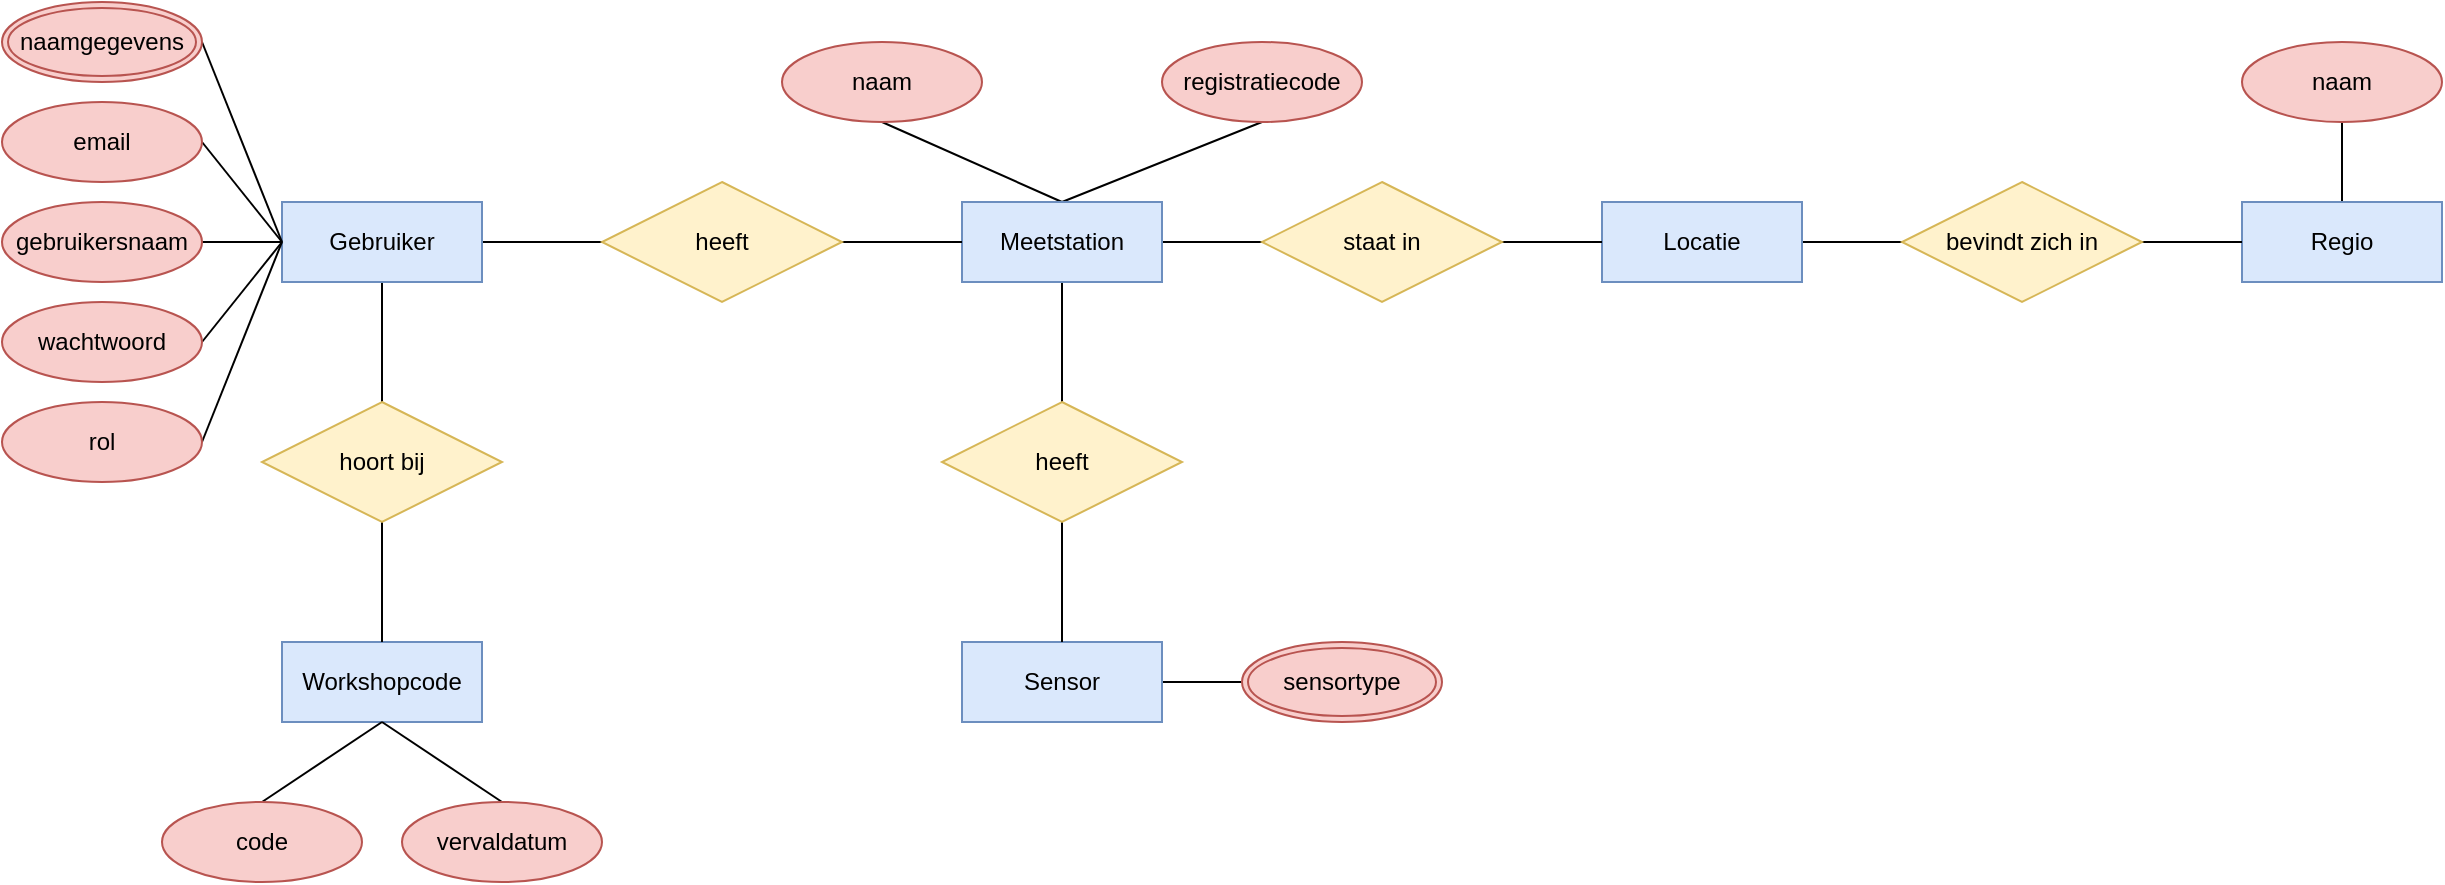 <mxfile version="23.1.5" type="device">
  <diagram name="Pagina-1" id="o6G9l-Ywk49nRPEIWtk1">
    <mxGraphModel dx="1235" dy="731" grid="1" gridSize="10" guides="1" tooltips="1" connect="1" arrows="1" fold="1" page="1" pageScale="1" pageWidth="827" pageHeight="1169" math="0" shadow="0">
      <root>
        <mxCell id="0" />
        <mxCell id="1" parent="0" />
        <mxCell id="pRL2-cA8Xrpnr-OfK1tG-26" style="edgeStyle=orthogonalEdgeStyle;rounded=0;orthogonalLoop=1;jettySize=auto;html=1;exitX=1;exitY=0.5;exitDx=0;exitDy=0;entryX=0;entryY=0.5;entryDx=0;entryDy=0;endArrow=none;endFill=0;" parent="1" source="pRL2-cA8Xrpnr-OfK1tG-1" target="pRL2-cA8Xrpnr-OfK1tG-9" edge="1">
          <mxGeometry relative="1" as="geometry" />
        </mxCell>
        <mxCell id="pRL2-cA8Xrpnr-OfK1tG-41" style="edgeStyle=orthogonalEdgeStyle;rounded=0;orthogonalLoop=1;jettySize=auto;html=1;exitX=0.5;exitY=1;exitDx=0;exitDy=0;entryX=0.5;entryY=0;entryDx=0;entryDy=0;endArrow=none;endFill=0;" parent="1" source="pRL2-cA8Xrpnr-OfK1tG-1" target="pRL2-cA8Xrpnr-OfK1tG-40" edge="1">
          <mxGeometry relative="1" as="geometry" />
        </mxCell>
        <mxCell id="pRL2-cA8Xrpnr-OfK1tG-1" value="Gebruiker" style="whiteSpace=wrap;html=1;align=center;fillColor=#dae8fc;strokeColor=#6c8ebf;" parent="1" vertex="1">
          <mxGeometry x="200" y="140" width="100" height="40" as="geometry" />
        </mxCell>
        <mxCell id="pRL2-cA8Xrpnr-OfK1tG-29" style="rounded=0;orthogonalLoop=1;jettySize=auto;html=1;exitX=0.5;exitY=0;exitDx=0;exitDy=0;entryX=0.5;entryY=1;entryDx=0;entryDy=0;endArrow=none;endFill=0;" parent="1" source="pRL2-cA8Xrpnr-OfK1tG-3" target="pRL2-cA8Xrpnr-OfK1tG-28" edge="1">
          <mxGeometry relative="1" as="geometry" />
        </mxCell>
        <mxCell id="pRL2-cA8Xrpnr-OfK1tG-31" style="rounded=0;orthogonalLoop=1;jettySize=auto;html=1;exitX=0.5;exitY=0;exitDx=0;exitDy=0;entryX=0.5;entryY=1;entryDx=0;entryDy=0;endArrow=none;endFill=0;" parent="1" source="pRL2-cA8Xrpnr-OfK1tG-3" target="pRL2-cA8Xrpnr-OfK1tG-30" edge="1">
          <mxGeometry relative="1" as="geometry" />
        </mxCell>
        <mxCell id="pRL2-cA8Xrpnr-OfK1tG-35" style="rounded=0;orthogonalLoop=1;jettySize=auto;html=1;exitX=0.5;exitY=1;exitDx=0;exitDy=0;entryX=0.5;entryY=0;entryDx=0;entryDy=0;endArrow=none;endFill=0;" parent="1" source="pRL2-cA8Xrpnr-OfK1tG-3" target="pRL2-cA8Xrpnr-OfK1tG-34" edge="1">
          <mxGeometry relative="1" as="geometry" />
        </mxCell>
        <mxCell id="pRL2-cA8Xrpnr-OfK1tG-48" style="edgeStyle=orthogonalEdgeStyle;rounded=0;orthogonalLoop=1;jettySize=auto;html=1;exitX=1;exitY=0.5;exitDx=0;exitDy=0;entryX=0;entryY=0.5;entryDx=0;entryDy=0;endArrow=none;endFill=0;" parent="1" source="pRL2-cA8Xrpnr-OfK1tG-3" target="pRL2-cA8Xrpnr-OfK1tG-47" edge="1">
          <mxGeometry relative="1" as="geometry" />
        </mxCell>
        <mxCell id="pRL2-cA8Xrpnr-OfK1tG-3" value="Meetstation" style="whiteSpace=wrap;html=1;align=center;fillColor=#dae8fc;strokeColor=#6c8ebf;" parent="1" vertex="1">
          <mxGeometry x="540" y="140" width="100" height="40" as="geometry" />
        </mxCell>
        <mxCell id="pRL2-cA8Xrpnr-OfK1tG-4" value="Workshopcode" style="whiteSpace=wrap;html=1;align=center;fillColor=#dae8fc;strokeColor=#6c8ebf;" parent="1" vertex="1">
          <mxGeometry x="200" y="360" width="100" height="40" as="geometry" />
        </mxCell>
        <mxCell id="pRL2-cA8Xrpnr-OfK1tG-51" style="edgeStyle=orthogonalEdgeStyle;rounded=0;orthogonalLoop=1;jettySize=auto;html=1;exitX=1;exitY=0.5;exitDx=0;exitDy=0;entryX=0;entryY=0.5;entryDx=0;entryDy=0;endArrow=none;endFill=0;" parent="1" source="pRL2-cA8Xrpnr-OfK1tG-5" target="pRL2-cA8Xrpnr-OfK1tG-50" edge="1">
          <mxGeometry relative="1" as="geometry" />
        </mxCell>
        <mxCell id="pRL2-cA8Xrpnr-OfK1tG-5" value="Locatie" style="whiteSpace=wrap;html=1;align=center;fillColor=#dae8fc;strokeColor=#6c8ebf;" parent="1" vertex="1">
          <mxGeometry x="860" y="140" width="100" height="40" as="geometry" />
        </mxCell>
        <mxCell id="pRL2-cA8Xrpnr-OfK1tG-56" style="rounded=0;orthogonalLoop=1;jettySize=auto;html=1;exitX=0.5;exitY=0;exitDx=0;exitDy=0;entryX=0.5;entryY=1;entryDx=0;entryDy=0;endArrow=none;endFill=0;" parent="1" source="pRL2-cA8Xrpnr-OfK1tG-6" target="pRL2-cA8Xrpnr-OfK1tG-55" edge="1">
          <mxGeometry relative="1" as="geometry" />
        </mxCell>
        <mxCell id="pRL2-cA8Xrpnr-OfK1tG-6" value="Regio" style="whiteSpace=wrap;html=1;align=center;fillColor=#dae8fc;strokeColor=#6c8ebf;" parent="1" vertex="1">
          <mxGeometry x="1180" y="140" width="100" height="40" as="geometry" />
        </mxCell>
        <mxCell id="pRL2-cA8Xrpnr-OfK1tG-39" style="rounded=0;orthogonalLoop=1;jettySize=auto;html=1;exitX=1;exitY=0.5;exitDx=0;exitDy=0;entryX=0;entryY=0.5;entryDx=0;entryDy=0;endArrow=none;endFill=0;" parent="1" source="pRL2-cA8Xrpnr-OfK1tG-8" target="pRL2-cA8Xrpnr-OfK1tG-11" edge="1">
          <mxGeometry relative="1" as="geometry" />
        </mxCell>
        <mxCell id="pRL2-cA8Xrpnr-OfK1tG-8" value="Sensor" style="whiteSpace=wrap;html=1;align=center;fillColor=#dae8fc;strokeColor=#6c8ebf;" parent="1" vertex="1">
          <mxGeometry x="540" y="360" width="100" height="40" as="geometry" />
        </mxCell>
        <mxCell id="pRL2-cA8Xrpnr-OfK1tG-27" style="edgeStyle=orthogonalEdgeStyle;rounded=0;orthogonalLoop=1;jettySize=auto;html=1;exitX=1;exitY=0.5;exitDx=0;exitDy=0;entryX=0;entryY=0.5;entryDx=0;entryDy=0;endArrow=none;endFill=0;" parent="1" source="pRL2-cA8Xrpnr-OfK1tG-9" target="pRL2-cA8Xrpnr-OfK1tG-3" edge="1">
          <mxGeometry relative="1" as="geometry" />
        </mxCell>
        <mxCell id="pRL2-cA8Xrpnr-OfK1tG-9" value="heeft" style="shape=rhombus;perimeter=rhombusPerimeter;whiteSpace=wrap;html=1;align=center;fillColor=#fff2cc;strokeColor=#d6b656;" parent="1" vertex="1">
          <mxGeometry x="360" y="130" width="120" height="60" as="geometry" />
        </mxCell>
        <mxCell id="pRL2-cA8Xrpnr-OfK1tG-11" value="sensortype" style="ellipse;shape=doubleEllipse;margin=3;whiteSpace=wrap;html=1;align=center;fillColor=#f8cecc;strokeColor=#b85450;" parent="1" vertex="1">
          <mxGeometry x="680" y="360" width="100" height="40" as="geometry" />
        </mxCell>
        <mxCell id="pRL2-cA8Xrpnr-OfK1tG-22" style="rounded=0;orthogonalLoop=1;jettySize=auto;html=1;exitX=1;exitY=0.5;exitDx=0;exitDy=0;entryX=0;entryY=0.5;entryDx=0;entryDy=0;endArrow=none;endFill=0;" parent="1" source="pRL2-cA8Xrpnr-OfK1tG-13" target="pRL2-cA8Xrpnr-OfK1tG-1" edge="1">
          <mxGeometry relative="1" as="geometry" />
        </mxCell>
        <mxCell id="pRL2-cA8Xrpnr-OfK1tG-13" value="naamgegevens" style="ellipse;shape=doubleEllipse;margin=3;whiteSpace=wrap;html=1;align=center;fillColor=#f8cecc;strokeColor=#b85450;" parent="1" vertex="1">
          <mxGeometry x="60" y="40" width="100" height="40" as="geometry" />
        </mxCell>
        <mxCell id="pRL2-cA8Xrpnr-OfK1tG-19" style="rounded=0;orthogonalLoop=1;jettySize=auto;html=1;exitX=1;exitY=0.5;exitDx=0;exitDy=0;entryX=0;entryY=0.5;entryDx=0;entryDy=0;endArrow=none;endFill=0;" parent="1" source="pRL2-cA8Xrpnr-OfK1tG-15" target="pRL2-cA8Xrpnr-OfK1tG-1" edge="1">
          <mxGeometry relative="1" as="geometry" />
        </mxCell>
        <mxCell id="pRL2-cA8Xrpnr-OfK1tG-15" value="email" style="ellipse;whiteSpace=wrap;html=1;align=center;fillColor=#f8cecc;strokeColor=#b85450;" parent="1" vertex="1">
          <mxGeometry x="60" y="90" width="100" height="40" as="geometry" />
        </mxCell>
        <mxCell id="pRL2-cA8Xrpnr-OfK1tG-23" style="rounded=0;orthogonalLoop=1;jettySize=auto;html=1;exitX=1;exitY=0.5;exitDx=0;exitDy=0;entryX=0;entryY=0.5;entryDx=0;entryDy=0;endArrow=none;endFill=0;" parent="1" source="pRL2-cA8Xrpnr-OfK1tG-16" target="pRL2-cA8Xrpnr-OfK1tG-1" edge="1">
          <mxGeometry relative="1" as="geometry" />
        </mxCell>
        <mxCell id="pRL2-cA8Xrpnr-OfK1tG-16" value="gebruikersnaam" style="ellipse;whiteSpace=wrap;html=1;align=center;fillColor=#f8cecc;strokeColor=#b85450;" parent="1" vertex="1">
          <mxGeometry x="60" y="140" width="100" height="40" as="geometry" />
        </mxCell>
        <mxCell id="pRL2-cA8Xrpnr-OfK1tG-21" style="rounded=0;orthogonalLoop=1;jettySize=auto;html=1;exitX=1;exitY=0.5;exitDx=0;exitDy=0;entryX=0;entryY=0.5;entryDx=0;entryDy=0;endArrow=none;endFill=0;" parent="1" source="pRL2-cA8Xrpnr-OfK1tG-17" target="pRL2-cA8Xrpnr-OfK1tG-1" edge="1">
          <mxGeometry relative="1" as="geometry" />
        </mxCell>
        <mxCell id="pRL2-cA8Xrpnr-OfK1tG-17" value="wachtwoord" style="ellipse;whiteSpace=wrap;html=1;align=center;fillColor=#f8cecc;strokeColor=#b85450;" parent="1" vertex="1">
          <mxGeometry x="60" y="190" width="100" height="40" as="geometry" />
        </mxCell>
        <mxCell id="pRL2-cA8Xrpnr-OfK1tG-25" style="rounded=0;orthogonalLoop=1;jettySize=auto;html=1;exitX=1;exitY=0.5;exitDx=0;exitDy=0;entryX=0;entryY=0.5;entryDx=0;entryDy=0;endArrow=none;endFill=0;" parent="1" source="pRL2-cA8Xrpnr-OfK1tG-24" target="pRL2-cA8Xrpnr-OfK1tG-1" edge="1">
          <mxGeometry relative="1" as="geometry">
            <mxPoint x="190" y="220" as="targetPoint" />
          </mxGeometry>
        </mxCell>
        <mxCell id="pRL2-cA8Xrpnr-OfK1tG-24" value="rol" style="ellipse;whiteSpace=wrap;html=1;align=center;fillColor=#f8cecc;strokeColor=#b85450;" parent="1" vertex="1">
          <mxGeometry x="60" y="240" width="100" height="40" as="geometry" />
        </mxCell>
        <mxCell id="pRL2-cA8Xrpnr-OfK1tG-28" value="naam" style="ellipse;whiteSpace=wrap;html=1;align=center;fillColor=#f8cecc;strokeColor=#b85450;" parent="1" vertex="1">
          <mxGeometry x="450" y="60" width="100" height="40" as="geometry" />
        </mxCell>
        <mxCell id="pRL2-cA8Xrpnr-OfK1tG-30" value="registratiecode" style="ellipse;whiteSpace=wrap;html=1;align=center;fillColor=#f8cecc;strokeColor=#b85450;" parent="1" vertex="1">
          <mxGeometry x="640" y="60" width="100" height="40" as="geometry" />
        </mxCell>
        <mxCell id="pRL2-cA8Xrpnr-OfK1tG-36" style="rounded=0;orthogonalLoop=1;jettySize=auto;html=1;exitX=0.5;exitY=1;exitDx=0;exitDy=0;entryX=0.5;entryY=0;entryDx=0;entryDy=0;endArrow=none;endFill=0;" parent="1" source="pRL2-cA8Xrpnr-OfK1tG-34" target="pRL2-cA8Xrpnr-OfK1tG-8" edge="1">
          <mxGeometry relative="1" as="geometry" />
        </mxCell>
        <mxCell id="pRL2-cA8Xrpnr-OfK1tG-34" value="heeft" style="shape=rhombus;perimeter=rhombusPerimeter;whiteSpace=wrap;html=1;align=center;fillColor=#fff2cc;strokeColor=#d6b656;" parent="1" vertex="1">
          <mxGeometry x="530" y="240" width="120" height="60" as="geometry" />
        </mxCell>
        <mxCell id="pRL2-cA8Xrpnr-OfK1tG-42" style="edgeStyle=orthogonalEdgeStyle;rounded=0;orthogonalLoop=1;jettySize=auto;html=1;exitX=0.5;exitY=1;exitDx=0;exitDy=0;entryX=0.5;entryY=0;entryDx=0;entryDy=0;endArrow=none;endFill=0;" parent="1" source="pRL2-cA8Xrpnr-OfK1tG-40" target="pRL2-cA8Xrpnr-OfK1tG-4" edge="1">
          <mxGeometry relative="1" as="geometry" />
        </mxCell>
        <mxCell id="pRL2-cA8Xrpnr-OfK1tG-40" value="hoort bij" style="shape=rhombus;perimeter=rhombusPerimeter;whiteSpace=wrap;html=1;align=center;fillColor=#fff2cc;strokeColor=#d6b656;" parent="1" vertex="1">
          <mxGeometry x="190" y="240" width="120" height="60" as="geometry" />
        </mxCell>
        <mxCell id="pRL2-cA8Xrpnr-OfK1tG-45" style="rounded=0;orthogonalLoop=1;jettySize=auto;html=1;exitX=0.5;exitY=0;exitDx=0;exitDy=0;entryX=0.5;entryY=1;entryDx=0;entryDy=0;endArrow=none;endFill=0;" parent="1" source="pRL2-cA8Xrpnr-OfK1tG-43" target="pRL2-cA8Xrpnr-OfK1tG-4" edge="1">
          <mxGeometry relative="1" as="geometry" />
        </mxCell>
        <mxCell id="pRL2-cA8Xrpnr-OfK1tG-43" value="code" style="ellipse;whiteSpace=wrap;html=1;align=center;fillColor=#f8cecc;strokeColor=#b85450;" parent="1" vertex="1">
          <mxGeometry x="140" y="440" width="100" height="40" as="geometry" />
        </mxCell>
        <mxCell id="pRL2-cA8Xrpnr-OfK1tG-46" style="rounded=0;orthogonalLoop=1;jettySize=auto;html=1;exitX=0.5;exitY=0;exitDx=0;exitDy=0;entryX=0.5;entryY=1;entryDx=0;entryDy=0;endArrow=none;endFill=0;" parent="1" source="pRL2-cA8Xrpnr-OfK1tG-44" target="pRL2-cA8Xrpnr-OfK1tG-4" edge="1">
          <mxGeometry relative="1" as="geometry" />
        </mxCell>
        <mxCell id="pRL2-cA8Xrpnr-OfK1tG-44" value="vervaldatum" style="ellipse;whiteSpace=wrap;html=1;align=center;fillColor=#f8cecc;strokeColor=#b85450;" parent="1" vertex="1">
          <mxGeometry x="260" y="440" width="100" height="40" as="geometry" />
        </mxCell>
        <mxCell id="pRL2-cA8Xrpnr-OfK1tG-49" style="edgeStyle=orthogonalEdgeStyle;rounded=0;orthogonalLoop=1;jettySize=auto;html=1;exitX=1;exitY=0.5;exitDx=0;exitDy=0;entryX=0;entryY=0.5;entryDx=0;entryDy=0;endArrow=none;endFill=0;" parent="1" source="pRL2-cA8Xrpnr-OfK1tG-47" target="pRL2-cA8Xrpnr-OfK1tG-5" edge="1">
          <mxGeometry relative="1" as="geometry" />
        </mxCell>
        <mxCell id="pRL2-cA8Xrpnr-OfK1tG-47" value="staat in" style="shape=rhombus;perimeter=rhombusPerimeter;whiteSpace=wrap;html=1;align=center;fillColor=#fff2cc;strokeColor=#d6b656;" parent="1" vertex="1">
          <mxGeometry x="690" y="130" width="120" height="60" as="geometry" />
        </mxCell>
        <mxCell id="pRL2-cA8Xrpnr-OfK1tG-52" style="edgeStyle=orthogonalEdgeStyle;rounded=0;orthogonalLoop=1;jettySize=auto;html=1;exitX=1;exitY=0.5;exitDx=0;exitDy=0;entryX=0;entryY=0.5;entryDx=0;entryDy=0;endArrow=none;endFill=0;" parent="1" source="pRL2-cA8Xrpnr-OfK1tG-50" target="pRL2-cA8Xrpnr-OfK1tG-6" edge="1">
          <mxGeometry relative="1" as="geometry" />
        </mxCell>
        <mxCell id="pRL2-cA8Xrpnr-OfK1tG-50" value="bevindt zich in" style="shape=rhombus;perimeter=rhombusPerimeter;whiteSpace=wrap;html=1;align=center;fillColor=#fff2cc;strokeColor=#d6b656;" parent="1" vertex="1">
          <mxGeometry x="1010" y="130" width="120" height="60" as="geometry" />
        </mxCell>
        <mxCell id="pRL2-cA8Xrpnr-OfK1tG-55" value="naam" style="ellipse;whiteSpace=wrap;html=1;align=center;fillColor=#f8cecc;strokeColor=#b85450;" parent="1" vertex="1">
          <mxGeometry x="1180" y="60" width="100" height="40" as="geometry" />
        </mxCell>
      </root>
    </mxGraphModel>
  </diagram>
</mxfile>
